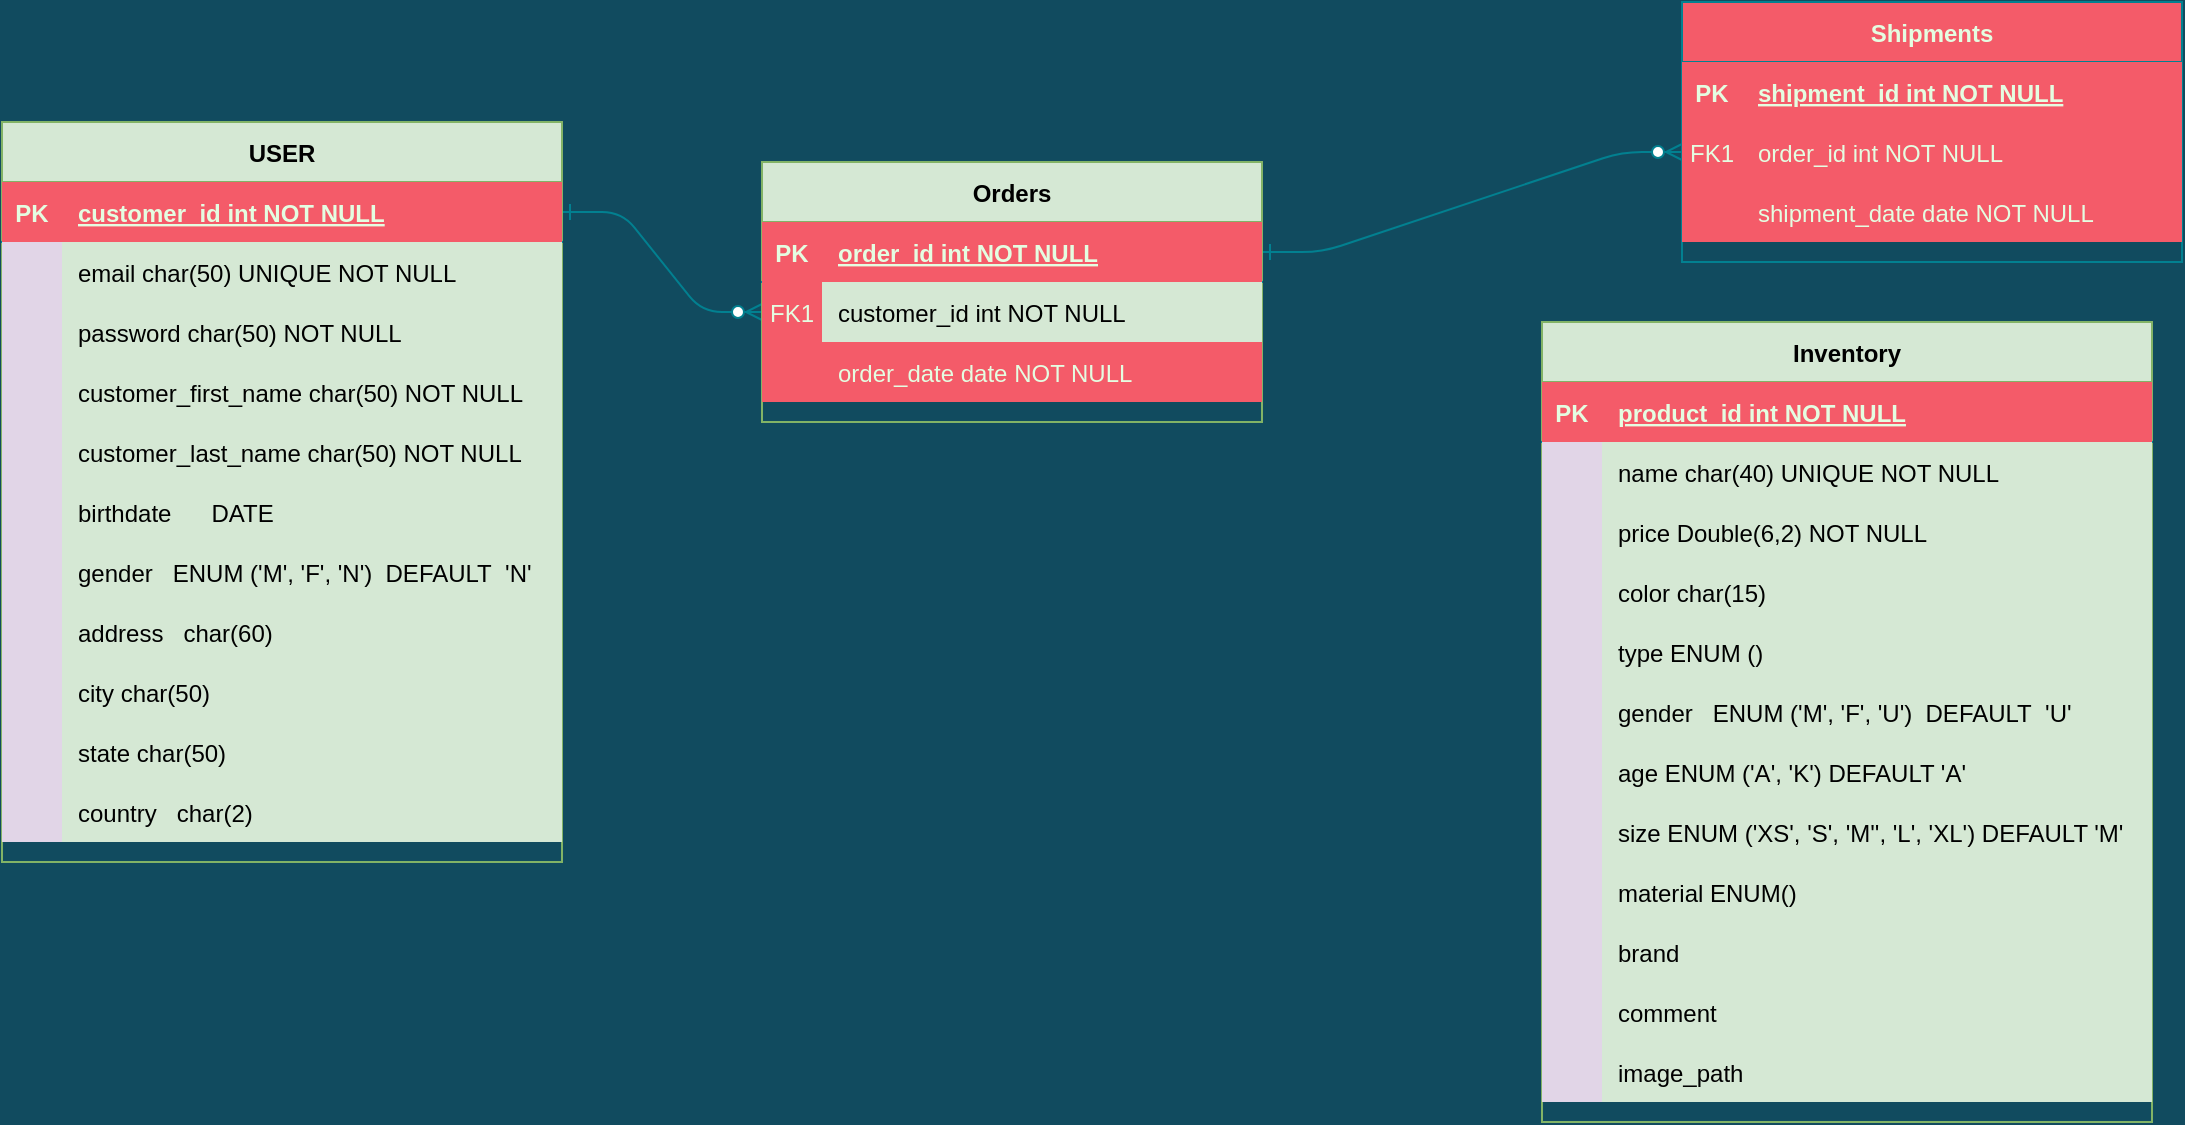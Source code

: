 <mxfile version="13.7.7" type="github">
  <diagram id="R2lEEEUBdFMjLlhIrx00" name="Page-1">
    <mxGraphModel dx="2090" dy="651" grid="1" gridSize="10" guides="1" tooltips="1" connect="1" arrows="1" fold="1" page="1" pageScale="1" pageWidth="850" pageHeight="1100" background="#114B5F" math="0" shadow="0" extFonts="Permanent Marker^https://fonts.googleapis.com/css?family=Permanent+Marker">
      <root>
        <mxCell id="0" />
        <mxCell id="1" parent="0" />
        <mxCell id="C-vyLk0tnHw3VtMMgP7b-1" value="" style="edgeStyle=entityRelationEdgeStyle;endArrow=ERzeroToMany;startArrow=ERone;endFill=1;startFill=0;fillColor=#F45B69;strokeColor=#028090;labelBackgroundColor=#114B5F;fontColor=#E4FDE1;" parent="1" source="C-vyLk0tnHw3VtMMgP7b-24" target="C-vyLk0tnHw3VtMMgP7b-6" edge="1">
          <mxGeometry width="100" height="100" relative="1" as="geometry">
            <mxPoint x="290" y="670" as="sourcePoint" />
            <mxPoint x="390" y="570" as="targetPoint" />
          </mxGeometry>
        </mxCell>
        <mxCell id="C-vyLk0tnHw3VtMMgP7b-12" value="" style="edgeStyle=entityRelationEdgeStyle;endArrow=ERzeroToMany;startArrow=ERone;endFill=1;startFill=0;fillColor=#F45B69;strokeColor=#028090;labelBackgroundColor=#114B5F;fontColor=#E4FDE1;" parent="1" source="C-vyLk0tnHw3VtMMgP7b-3" target="C-vyLk0tnHw3VtMMgP7b-17" edge="1">
          <mxGeometry width="100" height="100" relative="1" as="geometry">
            <mxPoint x="350" y="130" as="sourcePoint" />
            <mxPoint x="410" y="155" as="targetPoint" />
          </mxGeometry>
        </mxCell>
        <mxCell id="C-vyLk0tnHw3VtMMgP7b-23" value="USER" style="shape=table;startSize=30;container=1;collapsible=1;childLayout=tableLayout;fixedRows=1;rowLines=0;fontStyle=1;align=center;resizeLast=1;fillColor=#d5e8d4;strokeColor=#82b366;" parent="1" vertex="1">
          <mxGeometry x="-510" y="80" width="280" height="370" as="geometry" />
        </mxCell>
        <mxCell id="C-vyLk0tnHw3VtMMgP7b-24" value="" style="shape=partialRectangle;collapsible=0;dropTarget=0;pointerEvents=0;fillColor=#F45B69;points=[[0,0.5],[1,0.5]];portConstraint=eastwest;top=0;left=0;right=0;bottom=1;strokeColor=#028090;fontColor=#E4FDE1;" parent="C-vyLk0tnHw3VtMMgP7b-23" vertex="1">
          <mxGeometry y="30" width="280" height="30" as="geometry" />
        </mxCell>
        <mxCell id="C-vyLk0tnHw3VtMMgP7b-25" value="PK" style="shape=partialRectangle;overflow=hidden;connectable=0;fillColor=#F45B69;top=0;left=0;bottom=0;right=0;fontStyle=1;strokeColor=#028090;fontColor=#E4FDE1;" parent="C-vyLk0tnHw3VtMMgP7b-24" vertex="1">
          <mxGeometry width="30" height="30" as="geometry" />
        </mxCell>
        <mxCell id="C-vyLk0tnHw3VtMMgP7b-26" value="customer_id int NOT NULL " style="shape=partialRectangle;overflow=hidden;connectable=0;fillColor=#F45B69;top=0;left=0;bottom=0;right=0;align=left;spacingLeft=6;fontStyle=5;strokeColor=#028090;fontColor=#E4FDE1;" parent="C-vyLk0tnHw3VtMMgP7b-24" vertex="1">
          <mxGeometry x="30" width="250" height="30" as="geometry" />
        </mxCell>
        <mxCell id="oD9PgxHHljyNCzyuAQ40-407" style="shape=partialRectangle;collapsible=0;dropTarget=0;pointerEvents=0;fillColor=#F45B69;points=[[0,0.5],[1,0.5]];portConstraint=eastwest;top=0;left=0;right=0;bottom=0;strokeColor=#028090;fontColor=#E4FDE1;" vertex="1" parent="C-vyLk0tnHw3VtMMgP7b-23">
          <mxGeometry y="60" width="280" height="30" as="geometry" />
        </mxCell>
        <mxCell id="oD9PgxHHljyNCzyuAQ40-408" style="shape=partialRectangle;overflow=hidden;connectable=0;fillColor=#e1d5e7;top=0;left=0;bottom=0;right=0;strokeColor=#9673a6;" vertex="1" parent="oD9PgxHHljyNCzyuAQ40-407">
          <mxGeometry width="30" height="30" as="geometry" />
        </mxCell>
        <mxCell id="oD9PgxHHljyNCzyuAQ40-409" value="email char(50) UNIQUE NOT NULL" style="shape=partialRectangle;overflow=hidden;connectable=0;fillColor=#d5e8d4;top=0;left=0;bottom=0;right=0;align=left;spacingLeft=6;strokeColor=#82b366;shadow=0;sketch=0;" vertex="1" parent="oD9PgxHHljyNCzyuAQ40-407">
          <mxGeometry x="30" width="250" height="30" as="geometry" />
        </mxCell>
        <mxCell id="oD9PgxHHljyNCzyuAQ40-404" style="shape=partialRectangle;collapsible=0;dropTarget=0;pointerEvents=0;fillColor=#F45B69;points=[[0,0.5],[1,0.5]];portConstraint=eastwest;top=0;left=0;right=0;bottom=0;strokeColor=#028090;fontColor=#E4FDE1;" vertex="1" parent="C-vyLk0tnHw3VtMMgP7b-23">
          <mxGeometry y="90" width="280" height="30" as="geometry" />
        </mxCell>
        <mxCell id="oD9PgxHHljyNCzyuAQ40-405" style="shape=partialRectangle;overflow=hidden;connectable=0;fillColor=#e1d5e7;top=0;left=0;bottom=0;right=0;strokeColor=#9673a6;" vertex="1" parent="oD9PgxHHljyNCzyuAQ40-404">
          <mxGeometry width="30" height="30" as="geometry" />
        </mxCell>
        <mxCell id="oD9PgxHHljyNCzyuAQ40-406" value="password char(50) NOT NULL" style="shape=partialRectangle;overflow=hidden;connectable=0;fillColor=#d5e8d4;top=0;left=0;bottom=0;right=0;align=left;spacingLeft=6;strokeColor=#82b366;shadow=0;sketch=0;" vertex="1" parent="oD9PgxHHljyNCzyuAQ40-404">
          <mxGeometry x="30" width="250" height="30" as="geometry" />
        </mxCell>
        <mxCell id="C-vyLk0tnHw3VtMMgP7b-27" value="" style="shape=partialRectangle;collapsible=0;dropTarget=0;pointerEvents=0;fillColor=#F45B69;points=[[0,0.5],[1,0.5]];portConstraint=eastwest;top=0;left=0;right=0;bottom=0;strokeColor=#028090;fontColor=#E4FDE1;" parent="C-vyLk0tnHw3VtMMgP7b-23" vertex="1">
          <mxGeometry y="120" width="280" height="30" as="geometry" />
        </mxCell>
        <mxCell id="C-vyLk0tnHw3VtMMgP7b-28" value="" style="shape=partialRectangle;overflow=hidden;connectable=0;fillColor=#e1d5e7;top=0;left=0;bottom=0;right=0;strokeColor=#9673a6;" parent="C-vyLk0tnHw3VtMMgP7b-27" vertex="1">
          <mxGeometry width="30" height="30" as="geometry" />
        </mxCell>
        <mxCell id="C-vyLk0tnHw3VtMMgP7b-29" value="customer_first_name char(50) NOT NULL" style="shape=partialRectangle;overflow=hidden;connectable=0;fillColor=#d5e8d4;top=0;left=0;bottom=0;right=0;align=left;spacingLeft=6;strokeColor=#82b366;shadow=0;sketch=0;" parent="C-vyLk0tnHw3VtMMgP7b-27" vertex="1">
          <mxGeometry x="30" width="250" height="30" as="geometry" />
        </mxCell>
        <mxCell id="oD9PgxHHljyNCzyuAQ40-422" style="shape=partialRectangle;collapsible=0;dropTarget=0;pointerEvents=0;fillColor=#F45B69;points=[[0,0.5],[1,0.5]];portConstraint=eastwest;top=0;left=0;right=0;bottom=0;strokeColor=#028090;fontColor=#E4FDE1;" vertex="1" parent="C-vyLk0tnHw3VtMMgP7b-23">
          <mxGeometry y="150" width="280" height="30" as="geometry" />
        </mxCell>
        <mxCell id="oD9PgxHHljyNCzyuAQ40-423" style="shape=partialRectangle;overflow=hidden;connectable=0;fillColor=#e1d5e7;top=0;left=0;bottom=0;right=0;strokeColor=#9673a6;" vertex="1" parent="oD9PgxHHljyNCzyuAQ40-422">
          <mxGeometry width="30" height="30" as="geometry" />
        </mxCell>
        <mxCell id="oD9PgxHHljyNCzyuAQ40-424" value="customer_last_name char(50) NOT NULL" style="shape=partialRectangle;overflow=hidden;connectable=0;fillColor=#d5e8d4;top=0;left=0;bottom=0;right=0;align=left;spacingLeft=6;strokeColor=#82b366;shadow=0;sketch=0;" vertex="1" parent="oD9PgxHHljyNCzyuAQ40-422">
          <mxGeometry x="30" width="250" height="30" as="geometry" />
        </mxCell>
        <mxCell id="oD9PgxHHljyNCzyuAQ40-401" style="shape=partialRectangle;collapsible=0;dropTarget=0;pointerEvents=0;fillColor=#F45B69;points=[[0,0.5],[1,0.5]];portConstraint=eastwest;top=0;left=0;right=0;bottom=0;strokeColor=#028090;fontColor=#E4FDE1;" vertex="1" parent="C-vyLk0tnHw3VtMMgP7b-23">
          <mxGeometry y="180" width="280" height="30" as="geometry" />
        </mxCell>
        <mxCell id="oD9PgxHHljyNCzyuAQ40-402" style="shape=partialRectangle;overflow=hidden;connectable=0;fillColor=#e1d5e7;top=0;left=0;bottom=0;right=0;strokeColor=#9673a6;" vertex="1" parent="oD9PgxHHljyNCzyuAQ40-401">
          <mxGeometry width="30" height="30" as="geometry" />
        </mxCell>
        <mxCell id="oD9PgxHHljyNCzyuAQ40-403" value="birthdate      DATE" style="shape=partialRectangle;overflow=hidden;connectable=0;fillColor=#d5e8d4;top=0;left=0;bottom=0;right=0;align=left;spacingLeft=6;strokeColor=#82b366;shadow=0;sketch=0;" vertex="1" parent="oD9PgxHHljyNCzyuAQ40-401">
          <mxGeometry x="30" width="250" height="30" as="geometry" />
        </mxCell>
        <mxCell id="oD9PgxHHljyNCzyuAQ40-410" style="shape=partialRectangle;collapsible=0;dropTarget=0;pointerEvents=0;fillColor=#F45B69;points=[[0,0.5],[1,0.5]];portConstraint=eastwest;top=0;left=0;right=0;bottom=0;strokeColor=#028090;fontColor=#E4FDE1;" vertex="1" parent="C-vyLk0tnHw3VtMMgP7b-23">
          <mxGeometry y="210" width="280" height="30" as="geometry" />
        </mxCell>
        <mxCell id="oD9PgxHHljyNCzyuAQ40-411" style="shape=partialRectangle;overflow=hidden;connectable=0;fillColor=#e1d5e7;top=0;left=0;bottom=0;right=0;strokeColor=#9673a6;" vertex="1" parent="oD9PgxHHljyNCzyuAQ40-410">
          <mxGeometry width="30" height="30" as="geometry" />
        </mxCell>
        <mxCell id="oD9PgxHHljyNCzyuAQ40-412" value="gender   ENUM (&#39;M&#39;, &#39;F&#39;, &#39;N&#39;)  DEFAULT  &#39;N&#39;" style="shape=partialRectangle;overflow=hidden;connectable=0;fillColor=#d5e8d4;top=0;left=0;bottom=0;right=0;align=left;spacingLeft=6;strokeColor=#82b366;shadow=0;sketch=0;" vertex="1" parent="oD9PgxHHljyNCzyuAQ40-410">
          <mxGeometry x="30" width="250" height="30" as="geometry" />
        </mxCell>
        <mxCell id="oD9PgxHHljyNCzyuAQ40-419" style="shape=partialRectangle;collapsible=0;dropTarget=0;pointerEvents=0;fillColor=#F45B69;points=[[0,0.5],[1,0.5]];portConstraint=eastwest;top=0;left=0;right=0;bottom=0;strokeColor=#028090;fontColor=#E4FDE1;" vertex="1" parent="C-vyLk0tnHw3VtMMgP7b-23">
          <mxGeometry y="240" width="280" height="30" as="geometry" />
        </mxCell>
        <mxCell id="oD9PgxHHljyNCzyuAQ40-420" style="shape=partialRectangle;overflow=hidden;connectable=0;fillColor=#e1d5e7;top=0;left=0;bottom=0;right=0;strokeColor=#9673a6;" vertex="1" parent="oD9PgxHHljyNCzyuAQ40-419">
          <mxGeometry width="30" height="30" as="geometry" />
        </mxCell>
        <mxCell id="oD9PgxHHljyNCzyuAQ40-421" value="address   char(60)" style="shape=partialRectangle;overflow=hidden;connectable=0;fillColor=#d5e8d4;top=0;left=0;bottom=0;right=0;align=left;spacingLeft=6;strokeColor=#82b366;shadow=0;sketch=0;" vertex="1" parent="oD9PgxHHljyNCzyuAQ40-419">
          <mxGeometry x="30" width="250" height="30" as="geometry" />
        </mxCell>
        <mxCell id="oD9PgxHHljyNCzyuAQ40-469" style="shape=partialRectangle;collapsible=0;dropTarget=0;pointerEvents=0;fillColor=#F45B69;points=[[0,0.5],[1,0.5]];portConstraint=eastwest;top=0;left=0;right=0;bottom=0;strokeColor=#028090;fontColor=#E4FDE1;" vertex="1" parent="C-vyLk0tnHw3VtMMgP7b-23">
          <mxGeometry y="270" width="280" height="30" as="geometry" />
        </mxCell>
        <mxCell id="oD9PgxHHljyNCzyuAQ40-470" style="shape=partialRectangle;overflow=hidden;connectable=0;fillColor=#e1d5e7;top=0;left=0;bottom=0;right=0;strokeColor=#9673a6;" vertex="1" parent="oD9PgxHHljyNCzyuAQ40-469">
          <mxGeometry width="30" height="30" as="geometry" />
        </mxCell>
        <mxCell id="oD9PgxHHljyNCzyuAQ40-471" value="city char(50)" style="shape=partialRectangle;overflow=hidden;connectable=0;fillColor=#d5e8d4;top=0;left=0;bottom=0;right=0;align=left;spacingLeft=6;strokeColor=#82b366;shadow=0;sketch=0;" vertex="1" parent="oD9PgxHHljyNCzyuAQ40-469">
          <mxGeometry x="30" width="250" height="30" as="geometry" />
        </mxCell>
        <mxCell id="oD9PgxHHljyNCzyuAQ40-416" style="shape=partialRectangle;collapsible=0;dropTarget=0;pointerEvents=0;fillColor=#F45B69;points=[[0,0.5],[1,0.5]];portConstraint=eastwest;top=0;left=0;right=0;bottom=0;strokeColor=#028090;fontColor=#E4FDE1;" vertex="1" parent="C-vyLk0tnHw3VtMMgP7b-23">
          <mxGeometry y="300" width="280" height="30" as="geometry" />
        </mxCell>
        <mxCell id="oD9PgxHHljyNCzyuAQ40-417" style="shape=partialRectangle;overflow=hidden;connectable=0;fillColor=#e1d5e7;top=0;left=0;bottom=0;right=0;strokeColor=#9673a6;" vertex="1" parent="oD9PgxHHljyNCzyuAQ40-416">
          <mxGeometry width="30" height="30" as="geometry" />
        </mxCell>
        <mxCell id="oD9PgxHHljyNCzyuAQ40-418" value="state char(50)" style="shape=partialRectangle;overflow=hidden;connectable=0;fillColor=#d5e8d4;top=0;left=0;bottom=0;right=0;align=left;spacingLeft=6;strokeColor=#82b366;shadow=0;sketch=0;" vertex="1" parent="oD9PgxHHljyNCzyuAQ40-416">
          <mxGeometry x="30" width="250" height="30" as="geometry" />
        </mxCell>
        <mxCell id="oD9PgxHHljyNCzyuAQ40-413" style="shape=partialRectangle;collapsible=0;dropTarget=0;pointerEvents=0;fillColor=#F45B69;points=[[0,0.5],[1,0.5]];portConstraint=eastwest;top=0;left=0;right=0;bottom=0;strokeColor=#028090;fontColor=#E4FDE1;" vertex="1" parent="C-vyLk0tnHw3VtMMgP7b-23">
          <mxGeometry y="330" width="280" height="30" as="geometry" />
        </mxCell>
        <mxCell id="oD9PgxHHljyNCzyuAQ40-414" style="shape=partialRectangle;overflow=hidden;connectable=0;fillColor=#e1d5e7;top=0;left=0;bottom=0;right=0;strokeColor=#9673a6;" vertex="1" parent="oD9PgxHHljyNCzyuAQ40-413">
          <mxGeometry width="30" height="30" as="geometry" />
        </mxCell>
        <mxCell id="oD9PgxHHljyNCzyuAQ40-415" value="country   char(2)" style="shape=partialRectangle;overflow=hidden;connectable=0;fillColor=#d5e8d4;top=0;left=0;bottom=0;right=0;align=left;spacingLeft=6;strokeColor=#82b366;shadow=0;sketch=0;" vertex="1" parent="oD9PgxHHljyNCzyuAQ40-413">
          <mxGeometry x="30" width="250" height="30" as="geometry" />
        </mxCell>
        <mxCell id="C-vyLk0tnHw3VtMMgP7b-13" value="Shipments" style="shape=table;startSize=30;container=1;collapsible=1;childLayout=tableLayout;fixedRows=1;rowLines=0;fontStyle=1;align=center;resizeLast=1;fillColor=#F45B69;strokeColor=#028090;fontColor=#E4FDE1;" parent="1" vertex="1">
          <mxGeometry x="330" y="20" width="250" height="130" as="geometry" />
        </mxCell>
        <mxCell id="C-vyLk0tnHw3VtMMgP7b-14" value="" style="shape=partialRectangle;collapsible=0;dropTarget=0;pointerEvents=0;fillColor=#F45B69;points=[[0,0.5],[1,0.5]];portConstraint=eastwest;top=0;left=0;right=0;bottom=1;strokeColor=#028090;fontColor=#E4FDE1;" parent="C-vyLk0tnHw3VtMMgP7b-13" vertex="1">
          <mxGeometry y="30" width="250" height="30" as="geometry" />
        </mxCell>
        <mxCell id="C-vyLk0tnHw3VtMMgP7b-15" value="PK" style="shape=partialRectangle;overflow=hidden;connectable=0;fillColor=#F45B69;top=0;left=0;bottom=0;right=0;fontStyle=1;strokeColor=#028090;fontColor=#E4FDE1;" parent="C-vyLk0tnHw3VtMMgP7b-14" vertex="1">
          <mxGeometry width="30" height="30" as="geometry" />
        </mxCell>
        <mxCell id="C-vyLk0tnHw3VtMMgP7b-16" value="shipment_id int NOT NULL " style="shape=partialRectangle;overflow=hidden;connectable=0;fillColor=#F45B69;top=0;left=0;bottom=0;right=0;align=left;spacingLeft=6;fontStyle=5;strokeColor=#028090;fontColor=#E4FDE1;" parent="C-vyLk0tnHw3VtMMgP7b-14" vertex="1">
          <mxGeometry x="30" width="220" height="30" as="geometry" />
        </mxCell>
        <mxCell id="C-vyLk0tnHw3VtMMgP7b-17" value="" style="shape=partialRectangle;collapsible=0;dropTarget=0;pointerEvents=0;fillColor=#F45B69;points=[[0,0.5],[1,0.5]];portConstraint=eastwest;top=0;left=0;right=0;bottom=0;strokeColor=#028090;fontColor=#E4FDE1;" parent="C-vyLk0tnHw3VtMMgP7b-13" vertex="1">
          <mxGeometry y="60" width="250" height="30" as="geometry" />
        </mxCell>
        <mxCell id="C-vyLk0tnHw3VtMMgP7b-18" value="FK1" style="shape=partialRectangle;overflow=hidden;connectable=0;fillColor=#F45B69;top=0;left=0;bottom=0;right=0;strokeColor=#028090;fontColor=#E4FDE1;" parent="C-vyLk0tnHw3VtMMgP7b-17" vertex="1">
          <mxGeometry width="30" height="30" as="geometry" />
        </mxCell>
        <mxCell id="C-vyLk0tnHw3VtMMgP7b-19" value="order_id int NOT NULL" style="shape=partialRectangle;overflow=hidden;connectable=0;fillColor=#F45B69;top=0;left=0;bottom=0;right=0;align=left;spacingLeft=6;strokeColor=#028090;fontColor=#E4FDE1;" parent="C-vyLk0tnHw3VtMMgP7b-17" vertex="1">
          <mxGeometry x="30" width="220" height="30" as="geometry" />
        </mxCell>
        <mxCell id="C-vyLk0tnHw3VtMMgP7b-20" value="" style="shape=partialRectangle;collapsible=0;dropTarget=0;pointerEvents=0;fillColor=#F45B69;points=[[0,0.5],[1,0.5]];portConstraint=eastwest;top=0;left=0;right=0;bottom=0;strokeColor=#028090;fontColor=#E4FDE1;" parent="C-vyLk0tnHw3VtMMgP7b-13" vertex="1">
          <mxGeometry y="90" width="250" height="30" as="geometry" />
        </mxCell>
        <mxCell id="C-vyLk0tnHw3VtMMgP7b-21" value="" style="shape=partialRectangle;overflow=hidden;connectable=0;fillColor=#F45B69;top=0;left=0;bottom=0;right=0;strokeColor=#028090;fontColor=#E4FDE1;" parent="C-vyLk0tnHw3VtMMgP7b-20" vertex="1">
          <mxGeometry width="30" height="30" as="geometry" />
        </mxCell>
        <mxCell id="C-vyLk0tnHw3VtMMgP7b-22" value="shipment_date date NOT NULL" style="shape=partialRectangle;overflow=hidden;connectable=0;fillColor=#F45B69;top=0;left=0;bottom=0;right=0;align=left;spacingLeft=6;strokeColor=#028090;fontColor=#E4FDE1;" parent="C-vyLk0tnHw3VtMMgP7b-20" vertex="1">
          <mxGeometry x="30" width="220" height="30" as="geometry" />
        </mxCell>
        <mxCell id="oD9PgxHHljyNCzyuAQ40-425" value="Inventory" style="shape=table;startSize=30;container=1;collapsible=1;childLayout=tableLayout;fixedRows=1;rowLines=0;fontStyle=1;align=center;resizeLast=1;fillColor=#d5e8d4;strokeColor=#82b366;" vertex="1" parent="1">
          <mxGeometry x="260" y="180" width="305" height="400" as="geometry" />
        </mxCell>
        <mxCell id="oD9PgxHHljyNCzyuAQ40-426" value="" style="shape=partialRectangle;collapsible=0;dropTarget=0;pointerEvents=0;fillColor=#F45B69;points=[[0,0.5],[1,0.5]];portConstraint=eastwest;top=0;left=0;right=0;bottom=1;strokeColor=#028090;fontColor=#E4FDE1;" vertex="1" parent="oD9PgxHHljyNCzyuAQ40-425">
          <mxGeometry y="30" width="305" height="30" as="geometry" />
        </mxCell>
        <mxCell id="oD9PgxHHljyNCzyuAQ40-427" value="PK" style="shape=partialRectangle;overflow=hidden;connectable=0;fillColor=#F45B69;top=0;left=0;bottom=0;right=0;fontStyle=1;strokeColor=#028090;fontColor=#E4FDE1;" vertex="1" parent="oD9PgxHHljyNCzyuAQ40-426">
          <mxGeometry width="30" height="30" as="geometry" />
        </mxCell>
        <mxCell id="oD9PgxHHljyNCzyuAQ40-428" value="product_id int NOT NULL " style="shape=partialRectangle;overflow=hidden;connectable=0;fillColor=#F45B69;top=0;left=0;bottom=0;right=0;align=left;spacingLeft=6;fontStyle=5;strokeColor=#028090;fontColor=#E4FDE1;" vertex="1" parent="oD9PgxHHljyNCzyuAQ40-426">
          <mxGeometry x="30" width="275" height="30" as="geometry" />
        </mxCell>
        <mxCell id="oD9PgxHHljyNCzyuAQ40-429" style="shape=partialRectangle;collapsible=0;dropTarget=0;pointerEvents=0;fillColor=#F45B69;points=[[0,0.5],[1,0.5]];portConstraint=eastwest;top=0;left=0;right=0;bottom=0;strokeColor=#028090;fontColor=#E4FDE1;" vertex="1" parent="oD9PgxHHljyNCzyuAQ40-425">
          <mxGeometry y="60" width="305" height="30" as="geometry" />
        </mxCell>
        <mxCell id="oD9PgxHHljyNCzyuAQ40-430" style="shape=partialRectangle;overflow=hidden;connectable=0;fillColor=#e1d5e7;top=0;left=0;bottom=0;right=0;strokeColor=#9673a6;" vertex="1" parent="oD9PgxHHljyNCzyuAQ40-429">
          <mxGeometry width="30" height="30" as="geometry" />
        </mxCell>
        <mxCell id="oD9PgxHHljyNCzyuAQ40-431" value="name char(40) UNIQUE NOT NULL" style="shape=partialRectangle;overflow=hidden;connectable=0;fillColor=#d5e8d4;top=0;left=0;bottom=0;right=0;align=left;spacingLeft=6;strokeColor=#82b366;shadow=0;sketch=0;" vertex="1" parent="oD9PgxHHljyNCzyuAQ40-429">
          <mxGeometry x="30" width="275" height="30" as="geometry" />
        </mxCell>
        <mxCell id="oD9PgxHHljyNCzyuAQ40-432" value="" style="shape=partialRectangle;collapsible=0;dropTarget=0;pointerEvents=0;fillColor=#F45B69;points=[[0,0.5],[1,0.5]];portConstraint=eastwest;top=0;left=0;right=0;bottom=0;strokeColor=#028090;fontColor=#E4FDE1;" vertex="1" parent="oD9PgxHHljyNCzyuAQ40-425">
          <mxGeometry y="90" width="305" height="30" as="geometry" />
        </mxCell>
        <mxCell id="oD9PgxHHljyNCzyuAQ40-433" value="" style="shape=partialRectangle;overflow=hidden;connectable=0;fillColor=#e1d5e7;top=0;left=0;bottom=0;right=0;strokeColor=#9673a6;" vertex="1" parent="oD9PgxHHljyNCzyuAQ40-432">
          <mxGeometry width="30" height="30" as="geometry" />
        </mxCell>
        <mxCell id="oD9PgxHHljyNCzyuAQ40-434" value="price Double(6,2) NOT NULL" style="shape=partialRectangle;overflow=hidden;connectable=0;fillColor=#d5e8d4;top=0;left=0;bottom=0;right=0;align=left;spacingLeft=6;strokeColor=#82b366;shadow=0;sketch=0;" vertex="1" parent="oD9PgxHHljyNCzyuAQ40-432">
          <mxGeometry x="30" width="275" height="30" as="geometry" />
        </mxCell>
        <mxCell id="oD9PgxHHljyNCzyuAQ40-435" style="shape=partialRectangle;collapsible=0;dropTarget=0;pointerEvents=0;fillColor=#F45B69;points=[[0,0.5],[1,0.5]];portConstraint=eastwest;top=0;left=0;right=0;bottom=0;strokeColor=#028090;fontColor=#E4FDE1;" vertex="1" parent="oD9PgxHHljyNCzyuAQ40-425">
          <mxGeometry y="120" width="305" height="30" as="geometry" />
        </mxCell>
        <mxCell id="oD9PgxHHljyNCzyuAQ40-436" style="shape=partialRectangle;overflow=hidden;connectable=0;fillColor=#e1d5e7;top=0;left=0;bottom=0;right=0;strokeColor=#9673a6;" vertex="1" parent="oD9PgxHHljyNCzyuAQ40-435">
          <mxGeometry width="30" height="30" as="geometry" />
        </mxCell>
        <mxCell id="oD9PgxHHljyNCzyuAQ40-437" value="color char(15)" style="shape=partialRectangle;overflow=hidden;connectable=0;fillColor=#d5e8d4;top=0;left=0;bottom=0;right=0;align=left;spacingLeft=6;strokeColor=#82b366;shadow=0;sketch=0;" vertex="1" parent="oD9PgxHHljyNCzyuAQ40-435">
          <mxGeometry x="30" width="275" height="30" as="geometry" />
        </mxCell>
        <mxCell id="oD9PgxHHljyNCzyuAQ40-438" style="shape=partialRectangle;collapsible=0;dropTarget=0;pointerEvents=0;fillColor=#F45B69;points=[[0,0.5],[1,0.5]];portConstraint=eastwest;top=0;left=0;right=0;bottom=0;strokeColor=#028090;fontColor=#E4FDE1;" vertex="1" parent="oD9PgxHHljyNCzyuAQ40-425">
          <mxGeometry y="150" width="305" height="30" as="geometry" />
        </mxCell>
        <mxCell id="oD9PgxHHljyNCzyuAQ40-439" style="shape=partialRectangle;overflow=hidden;connectable=0;fillColor=#e1d5e7;top=0;left=0;bottom=0;right=0;strokeColor=#9673a6;" vertex="1" parent="oD9PgxHHljyNCzyuAQ40-438">
          <mxGeometry width="30" height="30" as="geometry" />
        </mxCell>
        <mxCell id="oD9PgxHHljyNCzyuAQ40-440" value="type ENUM ()" style="shape=partialRectangle;overflow=hidden;connectable=0;fillColor=#d5e8d4;top=0;left=0;bottom=0;right=0;align=left;spacingLeft=6;strokeColor=#82b366;shadow=0;sketch=0;" vertex="1" parent="oD9PgxHHljyNCzyuAQ40-438">
          <mxGeometry x="30" width="275" height="30" as="geometry" />
        </mxCell>
        <mxCell id="oD9PgxHHljyNCzyuAQ40-444" style="shape=partialRectangle;collapsible=0;dropTarget=0;pointerEvents=0;fillColor=#F45B69;points=[[0,0.5],[1,0.5]];portConstraint=eastwest;top=0;left=0;right=0;bottom=0;strokeColor=#028090;fontColor=#E4FDE1;" vertex="1" parent="oD9PgxHHljyNCzyuAQ40-425">
          <mxGeometry y="180" width="305" height="30" as="geometry" />
        </mxCell>
        <mxCell id="oD9PgxHHljyNCzyuAQ40-445" style="shape=partialRectangle;overflow=hidden;connectable=0;fillColor=#e1d5e7;top=0;left=0;bottom=0;right=0;strokeColor=#9673a6;" vertex="1" parent="oD9PgxHHljyNCzyuAQ40-444">
          <mxGeometry width="30" height="30" as="geometry" />
        </mxCell>
        <mxCell id="oD9PgxHHljyNCzyuAQ40-446" value="gender   ENUM (&#39;M&#39;, &#39;F&#39;, &#39;U&#39;)  DEFAULT  &#39;U&#39;" style="shape=partialRectangle;overflow=hidden;connectable=0;fillColor=#d5e8d4;top=0;left=0;bottom=0;right=0;align=left;spacingLeft=6;strokeColor=#82b366;shadow=0;sketch=0;" vertex="1" parent="oD9PgxHHljyNCzyuAQ40-444">
          <mxGeometry x="30" width="275" height="30" as="geometry" />
        </mxCell>
        <mxCell id="oD9PgxHHljyNCzyuAQ40-447" style="shape=partialRectangle;collapsible=0;dropTarget=0;pointerEvents=0;fillColor=#F45B69;points=[[0,0.5],[1,0.5]];portConstraint=eastwest;top=0;left=0;right=0;bottom=0;strokeColor=#028090;fontColor=#E4FDE1;" vertex="1" parent="oD9PgxHHljyNCzyuAQ40-425">
          <mxGeometry y="210" width="305" height="30" as="geometry" />
        </mxCell>
        <mxCell id="oD9PgxHHljyNCzyuAQ40-448" style="shape=partialRectangle;overflow=hidden;connectable=0;fillColor=#e1d5e7;top=0;left=0;bottom=0;right=0;strokeColor=#9673a6;" vertex="1" parent="oD9PgxHHljyNCzyuAQ40-447">
          <mxGeometry width="30" height="30" as="geometry" />
        </mxCell>
        <mxCell id="oD9PgxHHljyNCzyuAQ40-449" value="age ENUM (&#39;A&#39;, &#39;K&#39;) DEFAULT &#39;A&#39;" style="shape=partialRectangle;overflow=hidden;connectable=0;fillColor=#d5e8d4;top=0;left=0;bottom=0;right=0;align=left;spacingLeft=6;strokeColor=#82b366;shadow=0;sketch=0;" vertex="1" parent="oD9PgxHHljyNCzyuAQ40-447">
          <mxGeometry x="30" width="275" height="30" as="geometry" />
        </mxCell>
        <mxCell id="oD9PgxHHljyNCzyuAQ40-450" style="shape=partialRectangle;collapsible=0;dropTarget=0;pointerEvents=0;fillColor=#F45B69;points=[[0,0.5],[1,0.5]];portConstraint=eastwest;top=0;left=0;right=0;bottom=0;strokeColor=#028090;fontColor=#E4FDE1;" vertex="1" parent="oD9PgxHHljyNCzyuAQ40-425">
          <mxGeometry y="240" width="305" height="30" as="geometry" />
        </mxCell>
        <mxCell id="oD9PgxHHljyNCzyuAQ40-451" style="shape=partialRectangle;overflow=hidden;connectable=0;fillColor=#e1d5e7;top=0;left=0;bottom=0;right=0;strokeColor=#9673a6;" vertex="1" parent="oD9PgxHHljyNCzyuAQ40-450">
          <mxGeometry width="30" height="30" as="geometry" />
        </mxCell>
        <mxCell id="oD9PgxHHljyNCzyuAQ40-452" value="size ENUM (&#39;XS&#39;, &#39;S&#39;, &#39;M&#39;&#39;, &#39;L&#39;, &#39;XL&#39;) DEFAULT &#39;M&#39;" style="shape=partialRectangle;overflow=hidden;connectable=0;fillColor=#d5e8d4;top=0;left=0;bottom=0;right=0;align=left;spacingLeft=6;strokeColor=#82b366;shadow=0;sketch=0;" vertex="1" parent="oD9PgxHHljyNCzyuAQ40-450">
          <mxGeometry x="30" width="275" height="30" as="geometry" />
        </mxCell>
        <mxCell id="oD9PgxHHljyNCzyuAQ40-453" style="shape=partialRectangle;collapsible=0;dropTarget=0;pointerEvents=0;fillColor=#F45B69;points=[[0,0.5],[1,0.5]];portConstraint=eastwest;top=0;left=0;right=0;bottom=0;strokeColor=#028090;fontColor=#E4FDE1;" vertex="1" parent="oD9PgxHHljyNCzyuAQ40-425">
          <mxGeometry y="270" width="305" height="30" as="geometry" />
        </mxCell>
        <mxCell id="oD9PgxHHljyNCzyuAQ40-454" style="shape=partialRectangle;overflow=hidden;connectable=0;fillColor=#e1d5e7;top=0;left=0;bottom=0;right=0;strokeColor=#9673a6;" vertex="1" parent="oD9PgxHHljyNCzyuAQ40-453">
          <mxGeometry width="30" height="30" as="geometry" />
        </mxCell>
        <mxCell id="oD9PgxHHljyNCzyuAQ40-455" value="material ENUM()" style="shape=partialRectangle;overflow=hidden;connectable=0;fillColor=#d5e8d4;top=0;left=0;bottom=0;right=0;align=left;spacingLeft=6;strokeColor=#82b366;shadow=0;sketch=0;" vertex="1" parent="oD9PgxHHljyNCzyuAQ40-453">
          <mxGeometry x="30" width="275" height="30" as="geometry" />
        </mxCell>
        <mxCell id="oD9PgxHHljyNCzyuAQ40-460" style="shape=partialRectangle;collapsible=0;dropTarget=0;pointerEvents=0;fillColor=#F45B69;points=[[0,0.5],[1,0.5]];portConstraint=eastwest;top=0;left=0;right=0;bottom=0;strokeColor=#028090;fontColor=#E4FDE1;" vertex="1" parent="oD9PgxHHljyNCzyuAQ40-425">
          <mxGeometry y="300" width="305" height="30" as="geometry" />
        </mxCell>
        <mxCell id="oD9PgxHHljyNCzyuAQ40-461" style="shape=partialRectangle;overflow=hidden;connectable=0;fillColor=#e1d5e7;top=0;left=0;bottom=0;right=0;strokeColor=#9673a6;" vertex="1" parent="oD9PgxHHljyNCzyuAQ40-460">
          <mxGeometry width="30" height="30" as="geometry" />
        </mxCell>
        <mxCell id="oD9PgxHHljyNCzyuAQ40-462" value="brand " style="shape=partialRectangle;overflow=hidden;connectable=0;fillColor=#d5e8d4;top=0;left=0;bottom=0;right=0;align=left;spacingLeft=6;strokeColor=#82b366;shadow=0;sketch=0;" vertex="1" parent="oD9PgxHHljyNCzyuAQ40-460">
          <mxGeometry x="30" width="275" height="30" as="geometry" />
        </mxCell>
        <mxCell id="oD9PgxHHljyNCzyuAQ40-457" style="shape=partialRectangle;collapsible=0;dropTarget=0;pointerEvents=0;fillColor=#F45B69;points=[[0,0.5],[1,0.5]];portConstraint=eastwest;top=0;left=0;right=0;bottom=0;strokeColor=#028090;fontColor=#E4FDE1;" vertex="1" parent="oD9PgxHHljyNCzyuAQ40-425">
          <mxGeometry y="330" width="305" height="30" as="geometry" />
        </mxCell>
        <mxCell id="oD9PgxHHljyNCzyuAQ40-458" style="shape=partialRectangle;overflow=hidden;connectable=0;fillColor=#e1d5e7;top=0;left=0;bottom=0;right=0;strokeColor=#9673a6;" vertex="1" parent="oD9PgxHHljyNCzyuAQ40-457">
          <mxGeometry width="30" height="30" as="geometry" />
        </mxCell>
        <mxCell id="oD9PgxHHljyNCzyuAQ40-459" value="comment" style="shape=partialRectangle;overflow=hidden;connectable=0;fillColor=#d5e8d4;top=0;left=0;bottom=0;right=0;align=left;spacingLeft=6;strokeColor=#82b366;shadow=0;sketch=0;" vertex="1" parent="oD9PgxHHljyNCzyuAQ40-457">
          <mxGeometry x="30" width="275" height="30" as="geometry" />
        </mxCell>
        <mxCell id="oD9PgxHHljyNCzyuAQ40-466" style="shape=partialRectangle;collapsible=0;dropTarget=0;pointerEvents=0;fillColor=#F45B69;points=[[0,0.5],[1,0.5]];portConstraint=eastwest;top=0;left=0;right=0;bottom=0;strokeColor=#028090;fontColor=#E4FDE1;" vertex="1" parent="oD9PgxHHljyNCzyuAQ40-425">
          <mxGeometry y="360" width="305" height="30" as="geometry" />
        </mxCell>
        <mxCell id="oD9PgxHHljyNCzyuAQ40-467" style="shape=partialRectangle;overflow=hidden;connectable=0;fillColor=#e1d5e7;top=0;left=0;bottom=0;right=0;strokeColor=#9673a6;" vertex="1" parent="oD9PgxHHljyNCzyuAQ40-466">
          <mxGeometry width="30" height="30" as="geometry" />
        </mxCell>
        <mxCell id="oD9PgxHHljyNCzyuAQ40-468" value="image_path" style="shape=partialRectangle;overflow=hidden;connectable=0;fillColor=#d5e8d4;top=0;left=0;bottom=0;right=0;align=left;spacingLeft=6;strokeColor=#82b366;shadow=0;sketch=0;" vertex="1" parent="oD9PgxHHljyNCzyuAQ40-466">
          <mxGeometry x="30" width="275" height="30" as="geometry" />
        </mxCell>
        <mxCell id="C-vyLk0tnHw3VtMMgP7b-2" value="Orders" style="shape=table;startSize=30;container=1;collapsible=1;childLayout=tableLayout;fixedRows=1;rowLines=0;fontStyle=1;align=center;resizeLast=1;fillColor=#d5e8d4;strokeColor=#82b366;" parent="1" vertex="1">
          <mxGeometry x="-130" y="100" width="250" height="130" as="geometry" />
        </mxCell>
        <mxCell id="C-vyLk0tnHw3VtMMgP7b-3" value="" style="shape=partialRectangle;collapsible=0;dropTarget=0;pointerEvents=0;fillColor=#F45B69;points=[[0,0.5],[1,0.5]];portConstraint=eastwest;top=0;left=0;right=0;bottom=1;strokeColor=#028090;fontColor=#E4FDE1;" parent="C-vyLk0tnHw3VtMMgP7b-2" vertex="1">
          <mxGeometry y="30" width="250" height="30" as="geometry" />
        </mxCell>
        <mxCell id="C-vyLk0tnHw3VtMMgP7b-4" value="PK" style="shape=partialRectangle;overflow=hidden;connectable=0;fillColor=#F45B69;top=0;left=0;bottom=0;right=0;fontStyle=1;strokeColor=#028090;fontColor=#E4FDE1;" parent="C-vyLk0tnHw3VtMMgP7b-3" vertex="1">
          <mxGeometry width="30" height="30" as="geometry" />
        </mxCell>
        <mxCell id="C-vyLk0tnHw3VtMMgP7b-5" value="order_id int NOT NULL " style="shape=partialRectangle;overflow=hidden;connectable=0;fillColor=#F45B69;top=0;left=0;bottom=0;right=0;align=left;spacingLeft=6;fontStyle=5;strokeColor=#028090;fontColor=#E4FDE1;" parent="C-vyLk0tnHw3VtMMgP7b-3" vertex="1">
          <mxGeometry x="30" width="220" height="30" as="geometry" />
        </mxCell>
        <mxCell id="C-vyLk0tnHw3VtMMgP7b-6" value="" style="shape=partialRectangle;collapsible=0;dropTarget=0;pointerEvents=0;fillColor=#F45B69;points=[[0,0.5],[1,0.5]];portConstraint=eastwest;top=0;left=0;right=0;bottom=0;strokeColor=#028090;fontColor=#E4FDE1;" parent="C-vyLk0tnHw3VtMMgP7b-2" vertex="1">
          <mxGeometry y="60" width="250" height="30" as="geometry" />
        </mxCell>
        <mxCell id="C-vyLk0tnHw3VtMMgP7b-7" value="FK1" style="shape=partialRectangle;overflow=hidden;connectable=0;fillColor=#F45B69;top=0;left=0;bottom=0;right=0;strokeColor=#028090;fontColor=#E4FDE1;" parent="C-vyLk0tnHw3VtMMgP7b-6" vertex="1">
          <mxGeometry width="30" height="30" as="geometry" />
        </mxCell>
        <mxCell id="C-vyLk0tnHw3VtMMgP7b-8" value="customer_id int NOT NULL" style="shape=partialRectangle;overflow=hidden;connectable=0;fillColor=#d5e8d4;top=0;left=0;bottom=0;right=0;align=left;spacingLeft=6;strokeColor=#82b366;" parent="C-vyLk0tnHw3VtMMgP7b-6" vertex="1">
          <mxGeometry x="30" width="220" height="30" as="geometry" />
        </mxCell>
        <mxCell id="C-vyLk0tnHw3VtMMgP7b-9" value="" style="shape=partialRectangle;collapsible=0;dropTarget=0;pointerEvents=0;fillColor=#F45B69;points=[[0,0.5],[1,0.5]];portConstraint=eastwest;top=0;left=0;right=0;bottom=0;strokeColor=#028090;fontColor=#E4FDE1;" parent="C-vyLk0tnHw3VtMMgP7b-2" vertex="1">
          <mxGeometry y="90" width="250" height="30" as="geometry" />
        </mxCell>
        <mxCell id="C-vyLk0tnHw3VtMMgP7b-10" value="" style="shape=partialRectangle;overflow=hidden;connectable=0;fillColor=#F45B69;top=0;left=0;bottom=0;right=0;strokeColor=#028090;fontColor=#E4FDE1;" parent="C-vyLk0tnHw3VtMMgP7b-9" vertex="1">
          <mxGeometry width="30" height="30" as="geometry" />
        </mxCell>
        <mxCell id="C-vyLk0tnHw3VtMMgP7b-11" value="order_date date NOT NULL" style="shape=partialRectangle;overflow=hidden;connectable=0;fillColor=#F45B69;top=0;left=0;bottom=0;right=0;align=left;spacingLeft=6;strokeColor=#028090;fontColor=#E4FDE1;" parent="C-vyLk0tnHw3VtMMgP7b-9" vertex="1">
          <mxGeometry x="30" width="220" height="30" as="geometry" />
        </mxCell>
      </root>
    </mxGraphModel>
  </diagram>
</mxfile>
